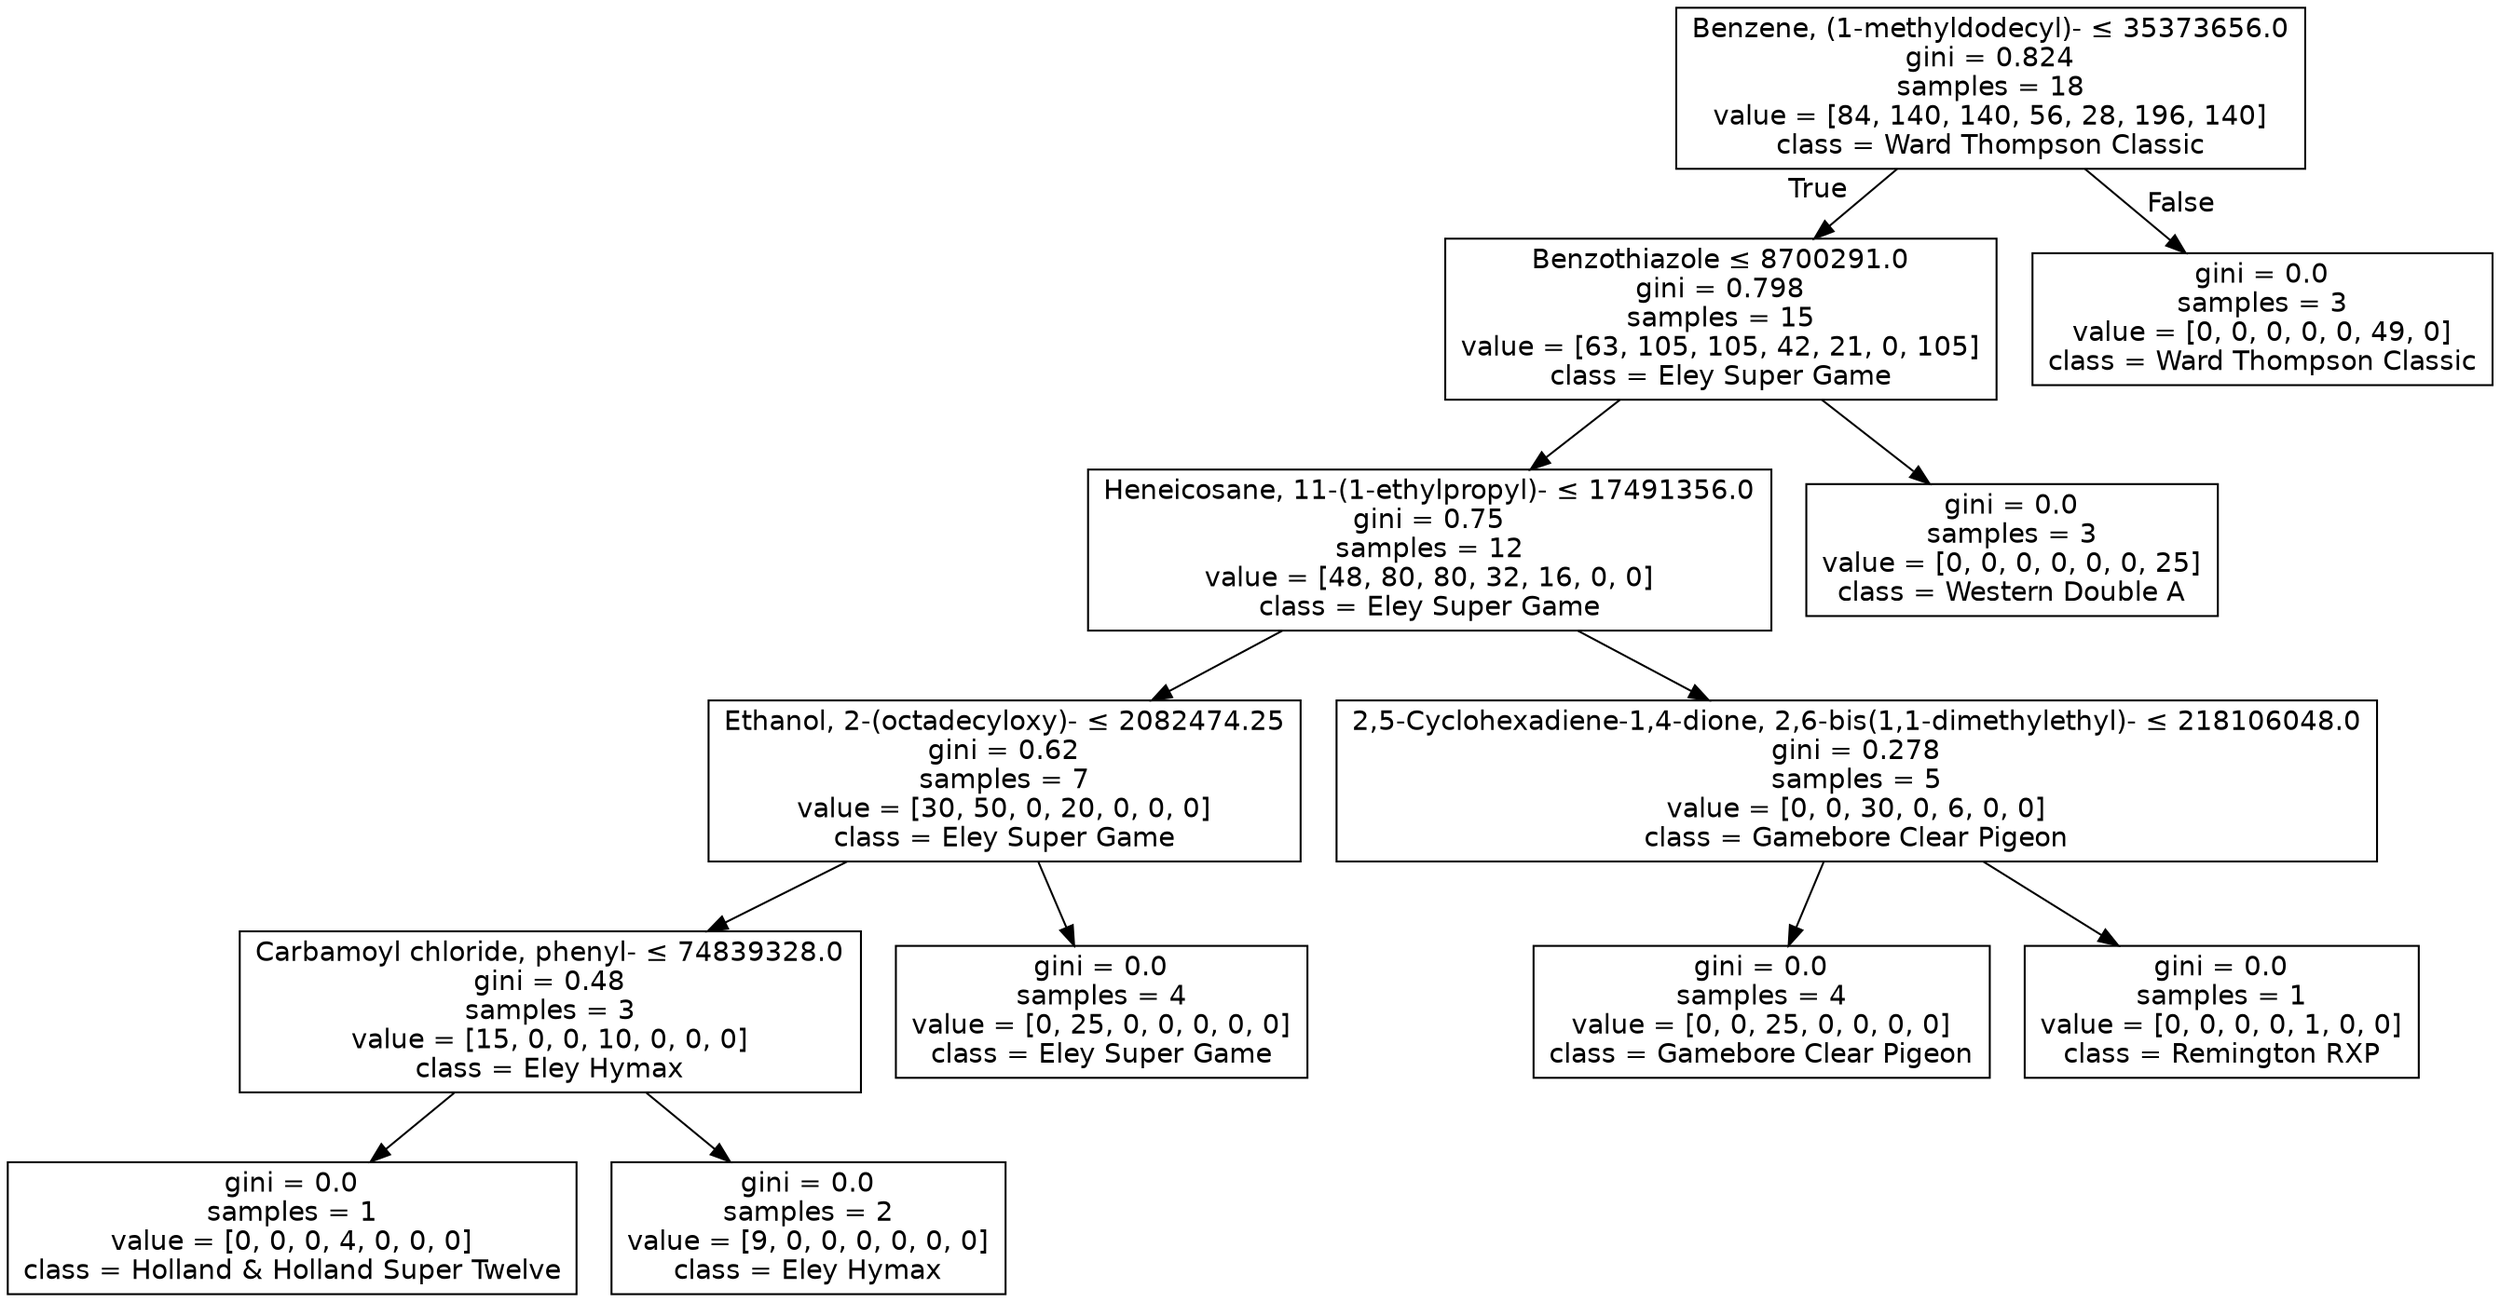 digraph Tree {
node [shape=box, fontname="helvetica"] ;
edge [fontname="helvetica"] ;
0 [label=<Benzene, (1-methyldodecyl)- &le; 35373656.0<br/>gini = 0.824<br/>samples = 18<br/>value = [84, 140, 140, 56, 28, 196, 140]<br/>class = Ward Thompson Classic>] ;
1 [label=<Benzothiazole &le; 8700291.0<br/>gini = 0.798<br/>samples = 15<br/>value = [63, 105, 105, 42, 21, 0, 105]<br/>class = Eley Super Game>] ;
0 -> 1 [labeldistance=2.5, labelangle=45, headlabel="True"] ;
2 [label=<Heneicosane, 11-(1-ethylpropyl)- &le; 17491356.0<br/>gini = 0.75<br/>samples = 12<br/>value = [48, 80, 80, 32, 16, 0, 0]<br/>class = Eley Super Game>] ;
1 -> 2 ;
3 [label=<Ethanol, 2-(octadecyloxy)- &le; 2082474.25<br/>gini = 0.62<br/>samples = 7<br/>value = [30, 50, 0, 20, 0, 0, 0]<br/>class = Eley Super Game>] ;
2 -> 3 ;
4 [label=<Carbamoyl chloride, phenyl- &le; 74839328.0<br/>gini = 0.48<br/>samples = 3<br/>value = [15, 0, 0, 10, 0, 0, 0]<br/>class = Eley Hymax>] ;
3 -> 4 ;
5 [label=<gini = 0.0<br/>samples = 1<br/>value = [0, 0, 0, 4, 0, 0, 0]<br/>class = Holland &amp; Holland Super Twelve>] ;
4 -> 5 ;
6 [label=<gini = 0.0<br/>samples = 2<br/>value = [9, 0, 0, 0, 0, 0, 0]<br/>class = Eley Hymax>] ;
4 -> 6 ;
7 [label=<gini = 0.0<br/>samples = 4<br/>value = [0, 25, 0, 0, 0, 0, 0]<br/>class = Eley Super Game>] ;
3 -> 7 ;
8 [label=<2,5-Cyclohexadiene-1,4-dione, 2,6-bis(1,1-dimethylethyl)- &le; 218106048.0<br/>gini = 0.278<br/>samples = 5<br/>value = [0, 0, 30, 0, 6, 0, 0]<br/>class = Gamebore Clear Pigeon>] ;
2 -> 8 ;
9 [label=<gini = 0.0<br/>samples = 4<br/>value = [0, 0, 25, 0, 0, 0, 0]<br/>class = Gamebore Clear Pigeon>] ;
8 -> 9 ;
10 [label=<gini = 0.0<br/>samples = 1<br/>value = [0, 0, 0, 0, 1, 0, 0]<br/>class = Remington RXP>] ;
8 -> 10 ;
11 [label=<gini = 0.0<br/>samples = 3<br/>value = [0, 0, 0, 0, 0, 0, 25]<br/>class = Western Double A>] ;
1 -> 11 ;
12 [label=<gini = 0.0<br/>samples = 3<br/>value = [0, 0, 0, 0, 0, 49, 0]<br/>class = Ward Thompson Classic>] ;
0 -> 12 [labeldistance=2.5, labelangle=-45, headlabel="False"] ;
}
